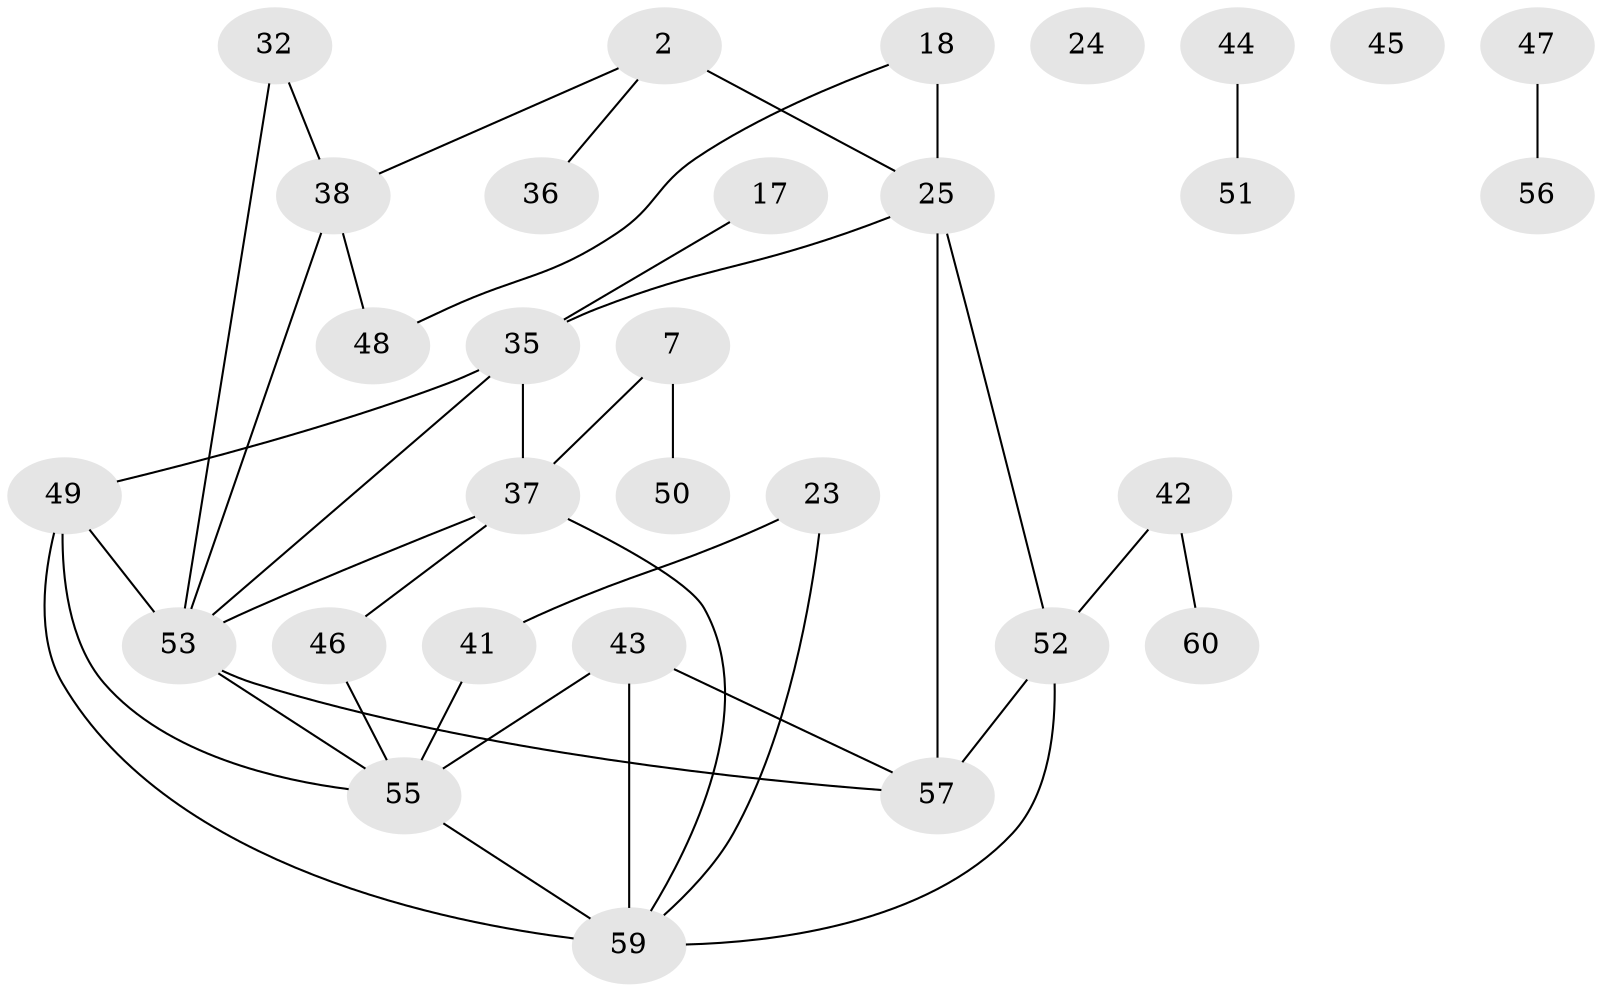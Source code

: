 // original degree distribution, {4: 0.16666666666666666, 5: 0.13333333333333333, 3: 0.21666666666666667, 2: 0.3, 1: 0.13333333333333333, 0: 0.03333333333333333, 7: 0.016666666666666666}
// Generated by graph-tools (version 1.1) at 2025/39/03/09/25 04:39:37]
// undirected, 30 vertices, 40 edges
graph export_dot {
graph [start="1"]
  node [color=gray90,style=filled];
  2;
  7;
  17;
  18;
  23;
  24;
  25 [super="+19"];
  32;
  35 [super="+9+15"];
  36;
  37 [super="+4"];
  38;
  41;
  42;
  43 [super="+40+31+39"];
  44;
  45;
  46;
  47;
  48;
  49 [super="+6+26"];
  50;
  51;
  52 [super="+13"];
  53 [super="+33"];
  55 [super="+54+27"];
  56;
  57 [super="+21+3"];
  59 [super="+34+58"];
  60;
  2 -- 25 [weight=2];
  2 -- 36;
  2 -- 38;
  7 -- 50;
  7 -- 37;
  17 -- 35;
  18 -- 25 [weight=2];
  18 -- 48;
  23 -- 41;
  23 -- 59;
  25 -- 57 [weight=3];
  25 -- 35;
  25 -- 52 [weight=2];
  32 -- 38;
  32 -- 53;
  35 -- 49 [weight=2];
  35 -- 37;
  35 -- 53;
  37 -- 46;
  37 -- 53;
  37 -- 59 [weight=2];
  38 -- 48;
  38 -- 53;
  41 -- 55;
  42 -- 60;
  42 -- 52;
  43 -- 57 [weight=4];
  43 -- 55;
  43 -- 59 [weight=3];
  44 -- 51;
  46 -- 55;
  47 -- 56;
  49 -- 55 [weight=2];
  49 -- 53;
  49 -- 59;
  52 -- 57;
  52 -- 59 [weight=2];
  53 -- 55;
  53 -- 57;
  55 -- 59 [weight=2];
}
